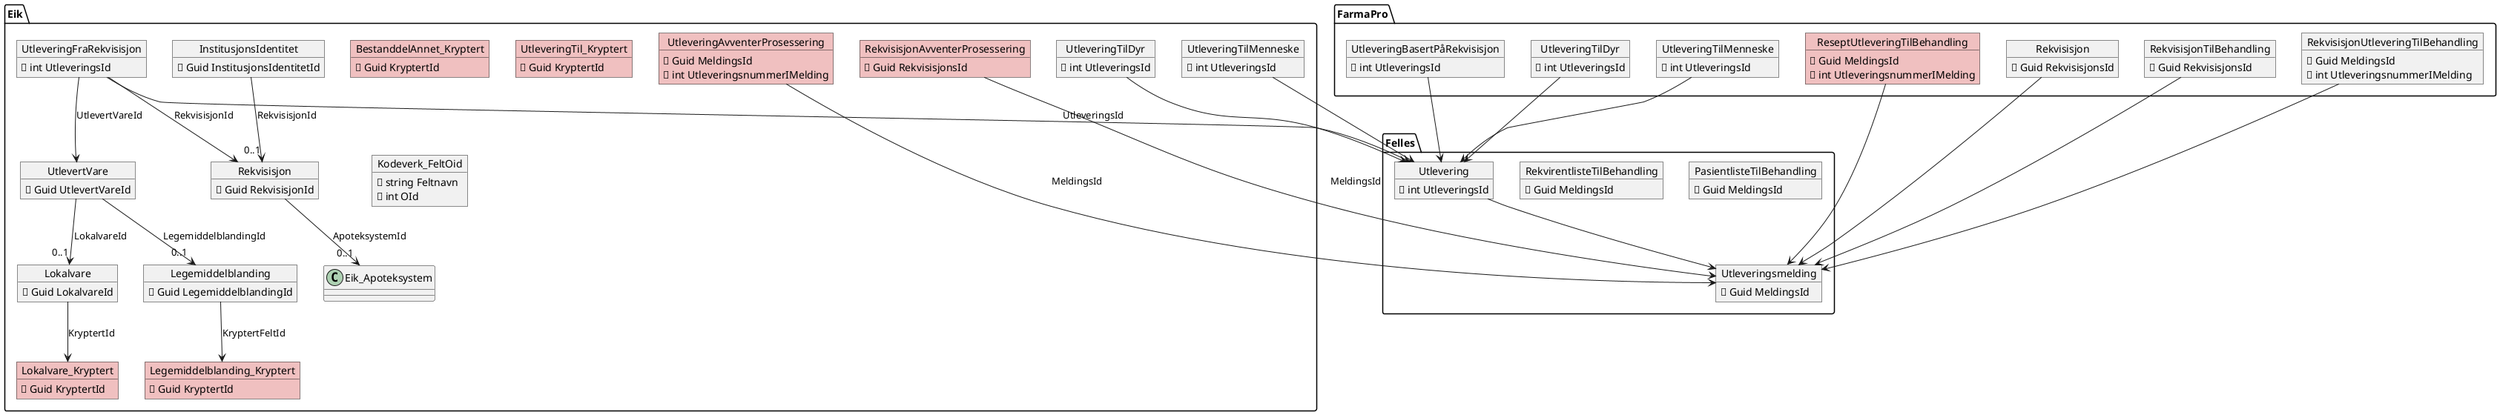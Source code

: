 @startuml Utleveringslager

' left to right direction

!$DetaljertVisning=0


package Felles {
  
    !if ($DetaljertVisning)
      object Klassifikasjon {
        🔑 int KlassifikasjonId      
      }

    object KodeverkKode {
      🔑 int KodeverkKodeId      
    }

    !endif

    object PasientlisteTilBehandling {
      🔑 Guid MeldingsId
    }

    object RekvirentlisteTilBehandling {
      🔑 Guid MeldingsId
    }

    object Utleveringsmelding {
      🔑 Guid MeldingsId
    }

    object Utlevering {
      🔑 int UtleveringsId
    }
    Utlevering --> Utleveringsmelding
}


package Eik {

    object "UtleveringTilDyr" as Eik_UtleveringTilDyr {
      🔑 int UtleveringsId
    }
    Eik_UtleveringTilDyr --> Utlevering

    !if ($DetaljertVisning)
      Eik_UtleveringTilDyr --> Eik_UtlevertVare
      Eik_UtleveringTilDyr --> Eik_Resept
      Eik_UtleveringTilDyr --> Eik_UtleveringTil_Kryptert
      Eik_UtleveringTilDyr --> Eik_Apoteksystem
    !endif


    object "UtleveringTilMenneske" as Eik_UtleveringTilMenneske {
      🔑 int UtleveringsId
    }
    Eik_UtleveringTilMenneske --> Utlevering

    !if ($DetaljertVisning)
      Eik_UtleveringTilMenneske --> Eik_Apoteksystem
      Eik_UtleveringTilMenneske --> Eik_UtlevertVare
      Eik_UtleveringTilMenneske --> Eik_PasientFraApotek
      Eik_UtleveringTilMenneske --> Eik_UtleveringTilMenneske_Kryptert
      Eik_UtleveringTilMenneske --> Eik_Resept
      Eik_UtleveringTilMenneske --> Eik_Refusjon

      object "Refusjon" as Eik_Refusjon {
        🔑 int UtleveringsId
      } 
    !endif

    !if ($DetaljertVisning)
      object "BestanddelAnnet" as Eik_BestanddelAnnet {
        🔑 int BestanddelAnnetId
      }
      Eik_BestanddelAnnet --> Eik_BestanddelAnnet_Kryptert

      object "BestanddelLegemiddel" as Eik_BestanddelLegemiddel {
        🔑 int BestanddelLegemiddelId
      }
      Eik_BestanddelLegemiddel --> Eik_LegemiddelMerkevare
      Eik_BestanddelLegemiddel --> Eik_LegemiddelVirkestoff
      Eik_BestanddelLegemiddel --> Eik_Legemiddelpakning


      object "BestanddelVirkestoff" as Eik_BestanddelVirkestoff {
        🔑 int BestanddelVirkestoffId
      }
    !endif


    !if ($DetaljertVisning)
      object "Apoteksystem" as Eik_Apoteksystem {
        🔑 int ApoteksystemId
      }

    object "PasientFraApotek" as Eik_PasientFraApotek {
      🔑 int PasientFraApotekId
    }
    !endif


    !if ($DetaljertVisning)
      object "LegemiddelMerkevare" as Eik_LegemiddelMerkevare {
        🔑 int LegemiddelMerkevareId
      }
      Eik_LegemiddelMerkevare --> Eik_LegemiddelMerkevare_Kryptert

      object "LegemiddelMerkevare_Kryptert" as Eik_LegemiddelMerkevare_Kryptert #F0C0C0 {
        🔑 int LegemiddelMerkevareId
      }

      object "Legemiddelpakning" as Eik_Legemiddelpakning {
        🔑 int LegemiddelpakningId
      }
      Eik_Legemiddelpakning --> Eik_Legemiddelpakning_Kryptert

      object "Legemiddelpakning_Kryptert" as Eik_Legemiddelpakning_Kryptert #F0C0C0 {
        🔑 int LegemiddelpakningId
      }

      object "LegemiddelVirkestoff" as Eik_LegemiddelVirkestoff {
      🔑 int LegemiddelVirkestoffId
      }
      Eik_LegemiddelVirkestoff --> Eik_LegemiddelVirkestoff_Kryptert

      object "LegemiddelVirkestoff_Kryptert" as Eik_LegemiddelVirkestoff_Kryptert #F0C0C0 {
        🔑 int LegemiddelVirkestoffId
      }

    !endif

    !if ($DetaljertVisning)

    object "Resept" as Eik_Resept {
      🔑 int ReseptId
    }
    Eik_Resept *-- Eik_Resept_RekvirertVare_Kryptert

    object "Resept_RekvirertVare_Kryptert" as Eik_Resept_RekvirertVare_Kryptert #F0C0C0 {
      🔑 int RekvirertVareReseptId
    }


    !endif

'Resept
'UtlevertVare
'Rekvisisjon
'Legemiddelblanding
'Lokalvare
'InstitusjonsIdentitet
'UtleveringFraRekvisisjon
'
'Kryptert:
'Legemiddelblanding_Kryptert
'Lokalvare_Kryptert
'UtleveringTilDyr_Kryptert
'UtleveringTilMenneske_Kryptert
'BestanddelAnnet_Kryptert
'LegemiddelVirkestoff_Kryptert
'.Resept_RekvirertVare_Kryptert
'RekvisisjonTilBehandling
'UtleveringTilBehandling





    object "BestanddelAnnet_Kryptert" as Eik_BestanddelAnnet_Kryptert #F0C0C0 {
      🔑 Guid KryptertId
    }

    object "Legemiddelblanding_Kryptert" as Eik_Legemiddelblanding_Kryptert #F0C0C0 {
      🔑 Guid KryptertId
    }




    object "Lokalvare_Kryptert" as Eik_Lokalvare_Kryptert #F0C0C0 {
      🔑 Guid KryptertId
    }

    object "RekvisisjonAvventerProsessering" as Eik_RekvisisjonAvventerProsessering #F0C0C0 {
      🔑 Guid RekvisisjonsId
    }
    Eik_RekvisisjonAvventerProsessering --> Utleveringsmelding : MeldingsId

    object "UtleveringAvventerProsessering" as Eik_UtleveringAvventerProsessering #F0C0C0 {
      🔑 Guid MeldingsId
      🔑 int UtleveringsnummerIMelding
    }
    Eik_UtleveringAvventerProsessering --> Utleveringsmelding : MeldingsId

    object "UtleveringTil_Kryptert" as Eik_UtleveringTil_Kryptert #F0C0C0 {
      🔑 Guid KryptertId
    }

    object "Legemiddelblanding" as Eik_Legemiddelblanding {
      🔑 Guid LegemiddelblandingId
    }
    Eik_Legemiddelblanding --> Eik_Legemiddelblanding_Kryptert : KryptertFeltId


    object "Lokalvare" as Eik_Lokalvare {
      🔑 Guid LokalvareId
    }
    Eik_Lokalvare --> Eik_Lokalvare_Kryptert : KryptertId

    object "UtlevertVare" as Eik_UtlevertVare {
      🔑 Guid UtlevertVareId
    }
    Eik_UtlevertVare --> "0..1" Eik_Lokalvare : LokalvareId
    Eik_UtlevertVare --> "0..1" Eik_Legemiddelblanding : LegemiddelblandingId


    object "Rekvisisjon" as Eik_Rekvisisjon {
      🔑 Guid RekvisisjonId
    }
    Eik_Rekvisisjon --> "0..1" Eik_Apoteksystem : ApoteksystemId

    object "InstitusjonsIdentitet" as Eik_InstitusjonsIdentitet {
      🔑 Guid InstitusjonsIdentitetId
    }
    Eik_InstitusjonsIdentitet --> "0..1" Eik_Rekvisisjon : RekvisisjonId


    object "Kodeverk_FeltOid" as Eik_Kodeverk_FeltOid {
      🔑 string Feltnavn
      🔑 int OId
    }




    object "UtleveringFraRekvisisjon" as Eik_UtleveringFraRekvisisjon {
      🔑 int UtleveringsId
    }
    Eik_UtleveringFraRekvisisjon --> Utlevering : UtleveringsId
    Eik_UtleveringFraRekvisisjon --> Eik_Rekvisisjon : RekvisisjonId
    Eik_UtleveringFraRekvisisjon --> Eik_UtlevertVare : UtlevertVareId



    


}


package FarmaPro {

  !if ($DetaljertVisning)
    object Hendelse {
      🔑 Guid HendelseId
    }
    object UtleveringslagerFarmaproHendelse
    Hendelse *-- UtleveringslagerFarmaproHendelse

    object Refusjon {
      🔑 int UtleveringsId
    }

    object KundenavnFraApotek #F0C0C0 {
      🔑 Guid RekvisisjonsId
    }

    object Institusjon {
      🔑 Guid RekvisisjonsId
    }
    Institusjon --> KundenavnFraApotek : RekvisisjonsId
  !endif

    object Rekvisisjon {
      🔑 Guid RekvisisjonsId
    }
    Rekvisisjon --> Utleveringsmelding

    !if ($DetaljertVisning)
      object RekvirentFraApotek
      Rekvisisjon *-- RekvirentFraApotek
      Rekvisisjon --> Institusjon
    !endif

    object UtleveringTilDyr {
      🔑 int UtleveringsId
    }
    UtleveringTilDyr --> Utlevering
    !if ($DetaljertVisning)
      object UtlevertVare
      UtleveringTilDyr *-- UtlevertVare
      object Resept
      UtleveringTilDyr *-- Resept
      object Dyreart
      UtleveringTilDyr *-- Dyreart
      object BruksveiledningTilDyr #F0C0C0
      UtleveringTilDyr *-- BruksveiledningTilDyr
    !endif

      object UtleveringTilMenneske {
        🔑 int UtleveringsId      
      }
      UtleveringTilMenneske --> Utlevering

    !if ($DetaljertVisning)
      UtleveringTilMenneske *-- UtlevertVare
      object PasientFraApotek
      UtleveringTilMenneske *-- PasientFraApotek
      UtleveringTilMenneske *-- Resept    
      UtleveringTilMenneske --> Refusjon
      object BruksveiledningTilMenneske #F0C0C0
      UtleveringTilMenneske *-- BruksveiledningTilMenneske
    !endif

    object RekvisisjonTilBehandling {
      🔑 Guid RekvisisjonsId
    }
    RekvisisjonTilBehandling --> Utleveringsmelding

    object RekvisisjonUtleveringTilBehandling {
      🔑 Guid MeldingsId
      🔑 int UtleveringsnummerIMelding
    }
    RekvisisjonUtleveringTilBehandling --> Utleveringsmelding

    object UtleveringBasertPåRekvisisjon {
      🔑 int UtleveringsId      
    }
    UtleveringBasertPåRekvisisjon --> Utlevering

    !if ($DetaljertVisning)
      UtleveringBasertPåRekvisisjon *-- UtlevertVare
    !endif

    object ReseptUtleveringTilBehandling  #F0C0C0 {
      🔑 Guid MeldingsId
      🔑 int UtleveringsnummerIMelding
    }
    ReseptUtleveringTilBehandling --> Utleveringsmelding

}




@enduml